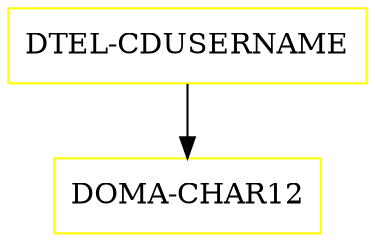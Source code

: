 digraph G {
  "DTEL-CDUSERNAME" [shape=box,color=yellow];
  "DOMA-CHAR12" [shape=box,color=yellow,URL="./DOMA_CHAR12.html"];
  "DTEL-CDUSERNAME" -> "DOMA-CHAR12";
}
